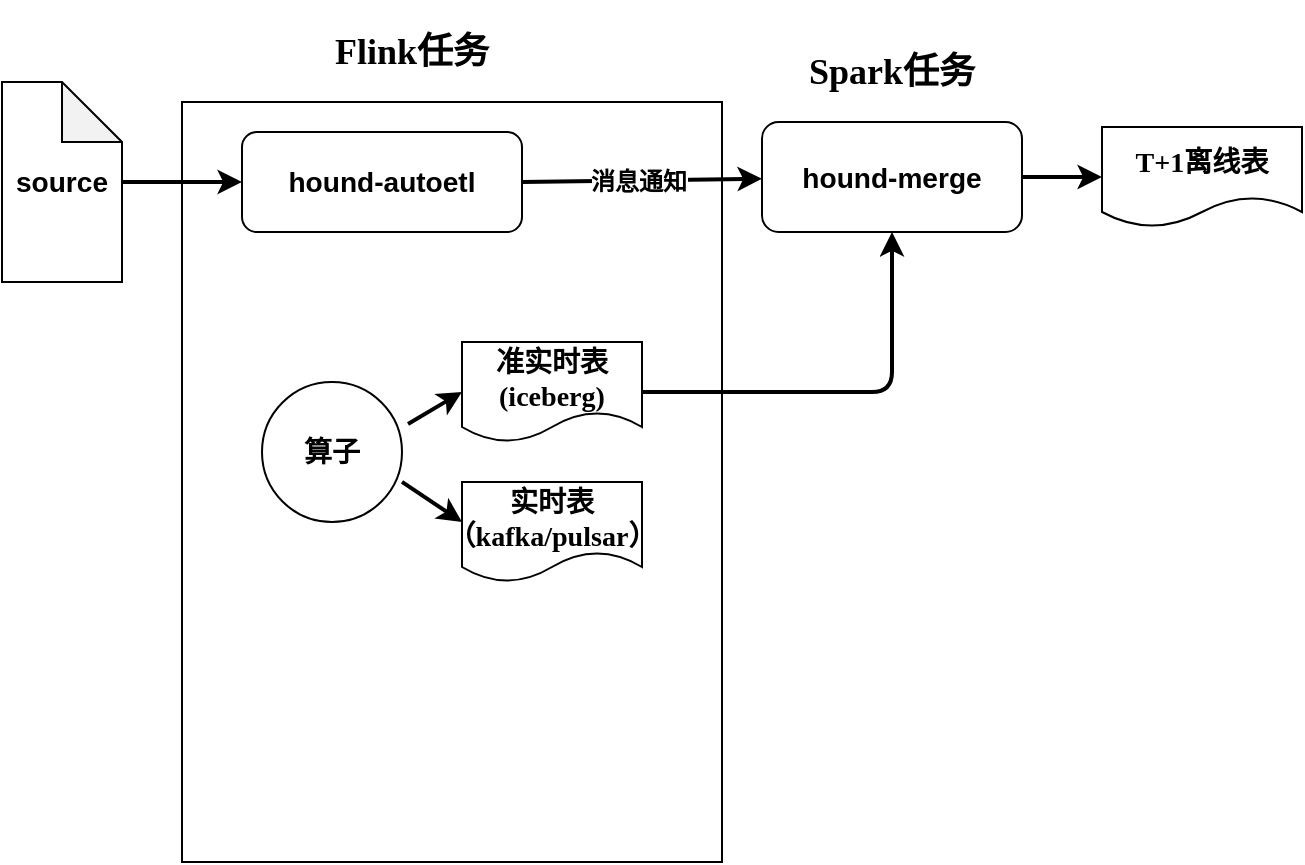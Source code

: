 <mxfile version="16.6.3" type="github">
  <diagram id="nQHFIvQ6dZqCZj452bg0" name="第 1 页">
    <mxGraphModel dx="1267" dy="532" grid="1" gridSize="10" guides="1" tooltips="1" connect="1" arrows="1" fold="1" page="1" pageScale="1" pageWidth="827" pageHeight="1169" math="0" shadow="0">
      <root>
        <mxCell id="0" />
        <mxCell id="1" parent="0" />
        <mxCell id="ZaKkyevfAZTXTg-qhni0-72" value="" style="rounded=0;whiteSpace=wrap;html=1;sketch=0;fontFamily=Times New Roman;fontSize=12;" vertex="1" parent="1">
          <mxGeometry x="140" y="150" width="270" height="380" as="geometry" />
        </mxCell>
        <mxCell id="ZaKkyevfAZTXTg-qhni0-14" style="edgeStyle=orthogonalEdgeStyle;rounded=0;orthogonalLoop=1;jettySize=auto;html=1;entryX=0;entryY=0.5;entryDx=0;entryDy=0;strokeWidth=2;" edge="1" parent="1" source="ZaKkyevfAZTXTg-qhni0-7" target="ZaKkyevfAZTXTg-qhni0-13">
          <mxGeometry relative="1" as="geometry" />
        </mxCell>
        <mxCell id="ZaKkyevfAZTXTg-qhni0-7" value="&lt;h3&gt;source&lt;/h3&gt;" style="shape=note;whiteSpace=wrap;html=1;backgroundOutline=1;darkOpacity=0.05;" vertex="1" parent="1">
          <mxGeometry x="50" y="140" width="60" height="100" as="geometry" />
        </mxCell>
        <mxCell id="ZaKkyevfAZTXTg-qhni0-13" value="&lt;h3&gt;hound-autoetl&lt;/h3&gt;" style="rounded=1;whiteSpace=wrap;html=1;" vertex="1" parent="1">
          <mxGeometry x="170" y="165" width="140" height="50" as="geometry" />
        </mxCell>
        <mxCell id="ZaKkyevfAZTXTg-qhni0-49" style="edgeStyle=orthogonalEdgeStyle;rounded=1;orthogonalLoop=1;jettySize=auto;html=1;exitX=1;exitY=0.5;exitDx=0;exitDy=0;entryX=0;entryY=0.5;entryDx=0;entryDy=0;fontFamily=Times New Roman;fontSize=12;strokeWidth=2;" edge="1" parent="1" source="ZaKkyevfAZTXTg-qhni0-15" target="ZaKkyevfAZTXTg-qhni0-48">
          <mxGeometry relative="1" as="geometry" />
        </mxCell>
        <mxCell id="ZaKkyevfAZTXTg-qhni0-15" value="&lt;h3&gt;hound-merge&lt;/h3&gt;" style="rounded=1;whiteSpace=wrap;html=1;" vertex="1" parent="1">
          <mxGeometry x="430" y="160" width="130" height="55" as="geometry" />
        </mxCell>
        <mxCell id="ZaKkyevfAZTXTg-qhni0-31" value="" style="endArrow=classic;html=1;rounded=0;strokeWidth=2;exitX=1;exitY=0.5;exitDx=0;exitDy=0;" edge="1" parent="1" source="ZaKkyevfAZTXTg-qhni0-13" target="ZaKkyevfAZTXTg-qhni0-15">
          <mxGeometry relative="1" as="geometry">
            <mxPoint x="360" y="189.5" as="sourcePoint" />
            <mxPoint x="450" y="190" as="targetPoint" />
          </mxGeometry>
        </mxCell>
        <mxCell id="ZaKkyevfAZTXTg-qhni0-32" value="&lt;h2 style=&quot;font-size: 12px;&quot;&gt;&lt;font face=&quot;Times New Roman&quot; style=&quot;font-size: 12px;&quot;&gt;消息通知&lt;/font&gt;&lt;/h2&gt;" style="edgeLabel;resizable=0;html=1;align=center;verticalAlign=middle;dashed=1;sketch=1;fontSize=12;" connectable="0" vertex="1" parent="ZaKkyevfAZTXTg-qhni0-31">
          <mxGeometry relative="1" as="geometry">
            <mxPoint x="-2" y="1" as="offset" />
          </mxGeometry>
        </mxCell>
        <mxCell id="ZaKkyevfAZTXTg-qhni0-36" value="&lt;h2&gt;Flink任务&lt;/h2&gt;" style="text;html=1;strokeColor=none;fillColor=none;align=center;verticalAlign=middle;whiteSpace=wrap;rounded=0;sketch=0;fontFamily=Times New Roman;" vertex="1" parent="1">
          <mxGeometry x="210" y="110" width="90" height="30" as="geometry" />
        </mxCell>
        <mxCell id="ZaKkyevfAZTXTg-qhni0-37" value="&lt;h2&gt;Spark任务&lt;/h2&gt;" style="text;html=1;strokeColor=none;fillColor=none;align=center;verticalAlign=middle;whiteSpace=wrap;rounded=0;sketch=0;fontFamily=Times New Roman;" vertex="1" parent="1">
          <mxGeometry x="450" y="120" width="90" height="30" as="geometry" />
        </mxCell>
        <mxCell id="ZaKkyevfAZTXTg-qhni0-38" value="&lt;h3&gt;算子&lt;/h3&gt;" style="ellipse;whiteSpace=wrap;html=1;aspect=fixed;sketch=0;fontFamily=Times New Roman;fontSize=12;" vertex="1" parent="1">
          <mxGeometry x="180" y="290" width="70" height="70" as="geometry" />
        </mxCell>
        <mxCell id="ZaKkyevfAZTXTg-qhni0-46" value="&lt;h3&gt;&lt;span&gt;实时表（kafka/pulsar）&lt;/span&gt;&lt;/h3&gt;" style="shape=document;whiteSpace=wrap;html=1;boundedLbl=1;sketch=0;fontFamily=Times New Roman;fontSize=12;" vertex="1" parent="1">
          <mxGeometry x="280" y="340" width="90" height="50" as="geometry" />
        </mxCell>
        <mxCell id="ZaKkyevfAZTXTg-qhni0-48" value="&lt;h3&gt;T+1离线表&lt;/h3&gt;" style="shape=document;whiteSpace=wrap;html=1;boundedLbl=1;sketch=0;fontFamily=Times New Roman;fontSize=12;" vertex="1" parent="1">
          <mxGeometry x="600" y="162.5" width="100" height="50" as="geometry" />
        </mxCell>
        <mxCell id="ZaKkyevfAZTXTg-qhni0-55" style="edgeStyle=orthogonalEdgeStyle;rounded=1;orthogonalLoop=1;jettySize=auto;html=1;exitX=1;exitY=0.5;exitDx=0;exitDy=0;entryX=0.5;entryY=1;entryDx=0;entryDy=0;fontFamily=Times New Roman;fontSize=12;strokeWidth=2;" edge="1" parent="1" source="ZaKkyevfAZTXTg-qhni0-54" target="ZaKkyevfAZTXTg-qhni0-15">
          <mxGeometry relative="1" as="geometry" />
        </mxCell>
        <mxCell id="ZaKkyevfAZTXTg-qhni0-54" value="&lt;h3&gt;&lt;span&gt;准实时表(iceberg)&lt;/span&gt;&lt;/h3&gt;" style="shape=document;whiteSpace=wrap;html=1;boundedLbl=1;sketch=0;fontFamily=Times New Roman;fontSize=12;" vertex="1" parent="1">
          <mxGeometry x="280" y="270" width="90" height="50" as="geometry" />
        </mxCell>
        <mxCell id="ZaKkyevfAZTXTg-qhni0-59" value="" style="endArrow=classic;html=1;rounded=1;fontFamily=Times New Roman;fontSize=12;strokeWidth=2;exitX=1.043;exitY=0.3;exitDx=0;exitDy=0;exitPerimeter=0;entryX=0;entryY=0.5;entryDx=0;entryDy=0;" edge="1" parent="1" source="ZaKkyevfAZTXTg-qhni0-38" target="ZaKkyevfAZTXTg-qhni0-54">
          <mxGeometry width="50" height="50" relative="1" as="geometry">
            <mxPoint x="240" y="330" as="sourcePoint" />
            <mxPoint x="290" y="280" as="targetPoint" />
          </mxGeometry>
        </mxCell>
        <mxCell id="ZaKkyevfAZTXTg-qhni0-61" value="" style="endArrow=classic;html=1;rounded=1;fontFamily=Times New Roman;fontSize=12;strokeWidth=2;exitX=1;exitY=0.714;exitDx=0;exitDy=0;exitPerimeter=0;" edge="1" parent="1" source="ZaKkyevfAZTXTg-qhni0-38">
          <mxGeometry width="50" height="50" relative="1" as="geometry">
            <mxPoint x="250" y="350" as="sourcePoint" />
            <mxPoint x="280" y="360" as="targetPoint" />
          </mxGeometry>
        </mxCell>
      </root>
    </mxGraphModel>
  </diagram>
</mxfile>
